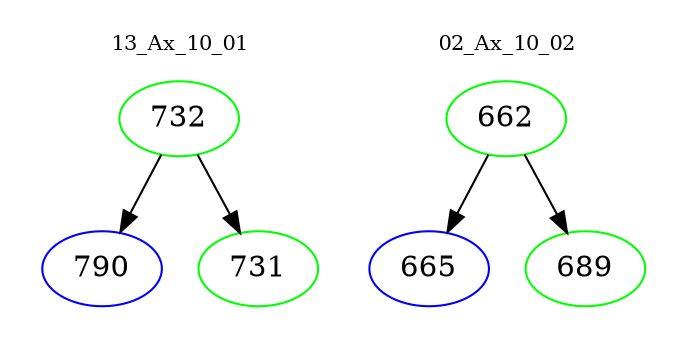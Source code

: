 digraph{
subgraph cluster_0 {
color = white
label = "13_Ax_10_01";
fontsize=10;
T0_732 [label="732", color="green"]
T0_732 -> T0_790 [color="black"]
T0_790 [label="790", color="blue"]
T0_732 -> T0_731 [color="black"]
T0_731 [label="731", color="green"]
}
subgraph cluster_1 {
color = white
label = "02_Ax_10_02";
fontsize=10;
T1_662 [label="662", color="green"]
T1_662 -> T1_665 [color="black"]
T1_665 [label="665", color="blue"]
T1_662 -> T1_689 [color="black"]
T1_689 [label="689", color="green"]
}
}
